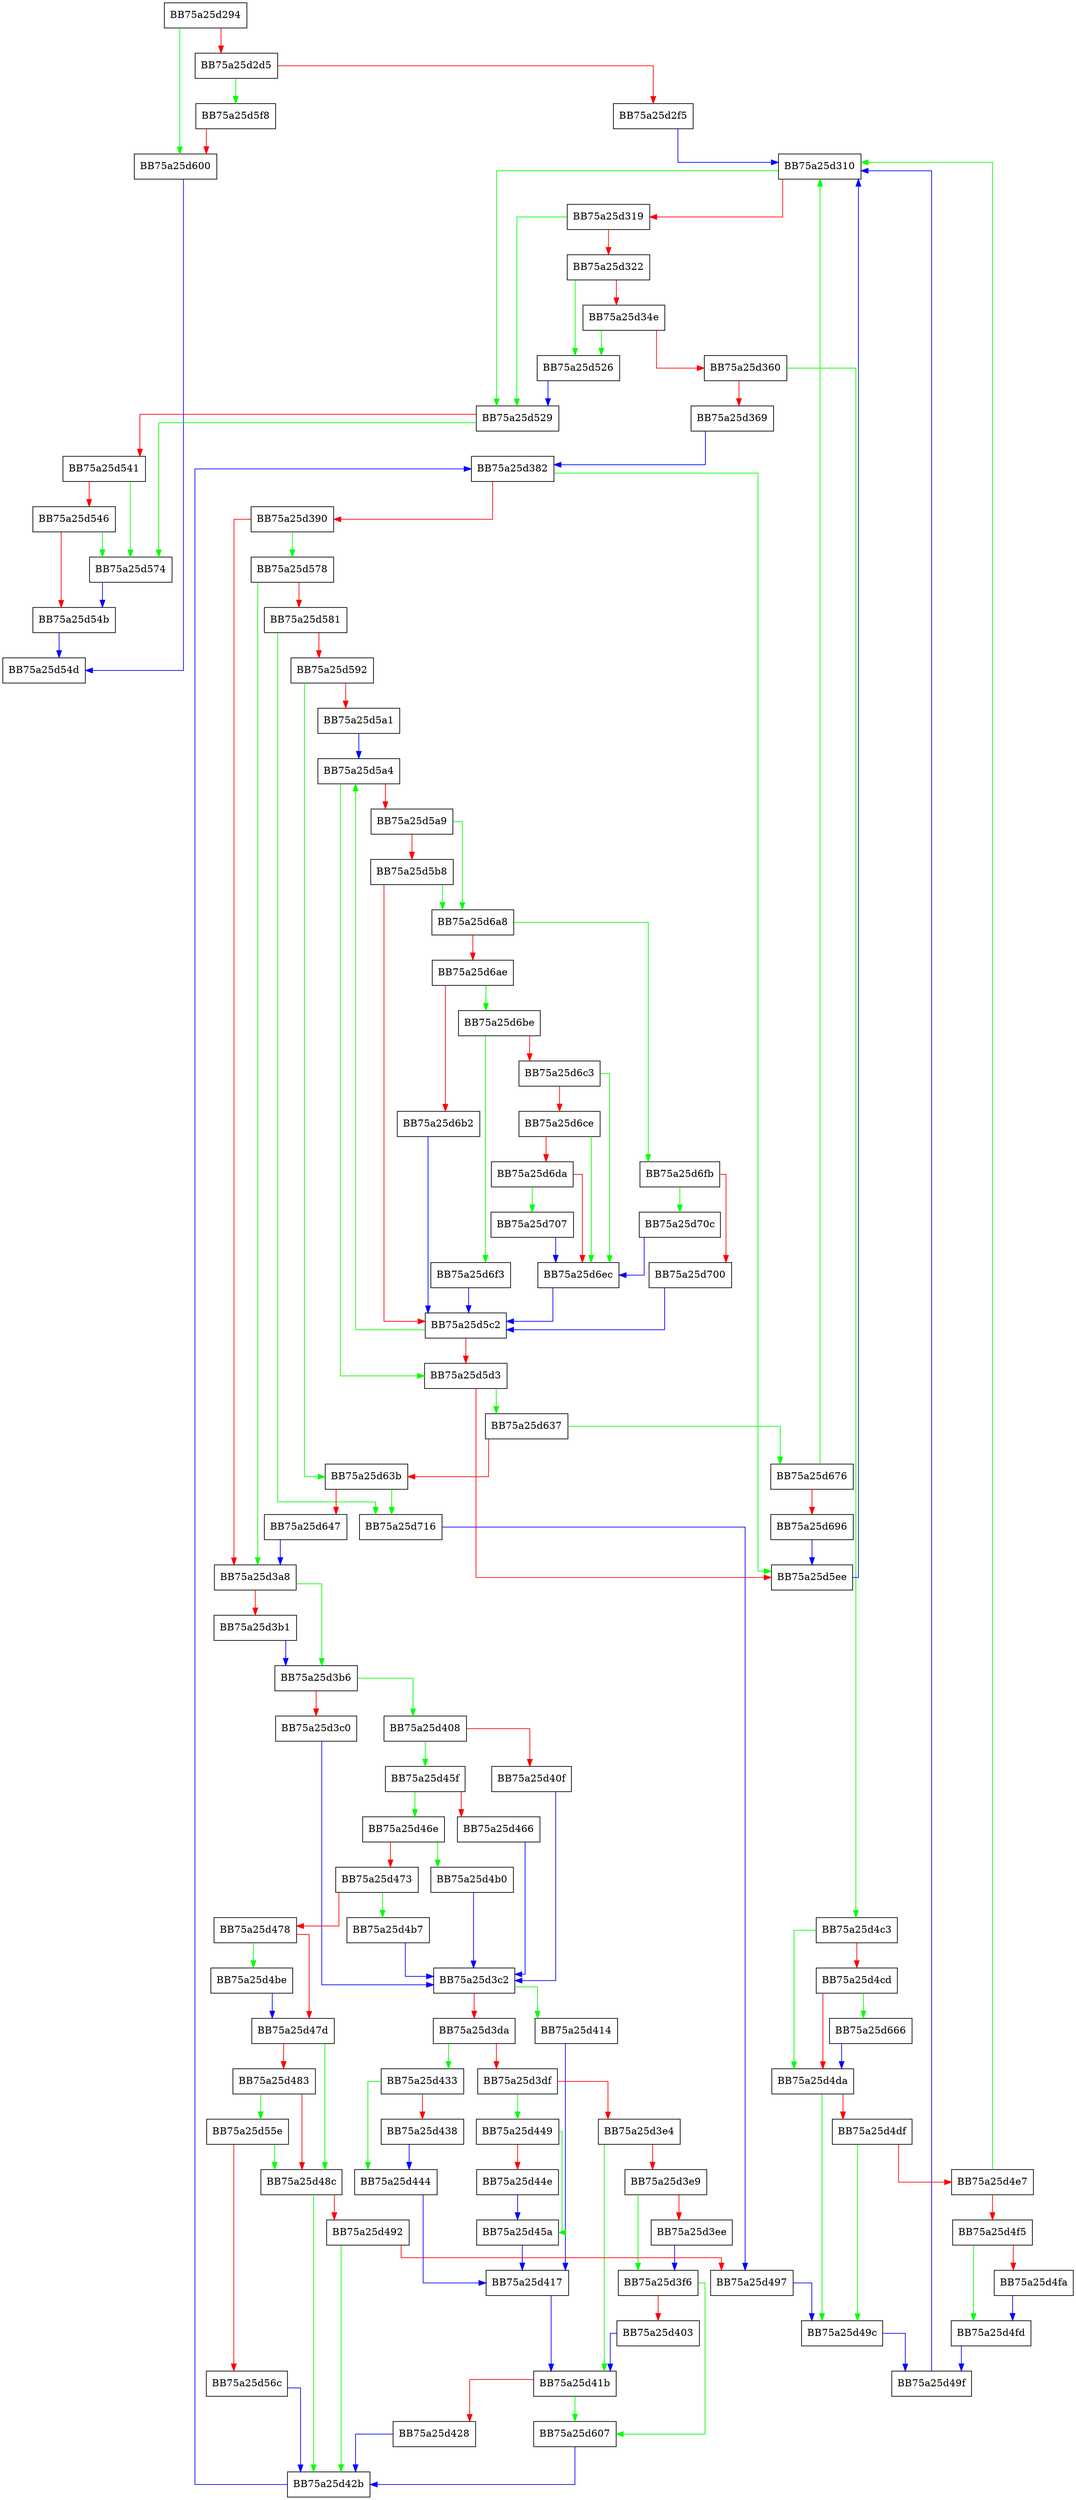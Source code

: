 digraph DecodeBase64 {
  node [shape="box"];
  graph [splines=ortho];
  BB75a25d294 -> BB75a25d600 [color="green"];
  BB75a25d294 -> BB75a25d2d5 [color="red"];
  BB75a25d2d5 -> BB75a25d5f8 [color="green"];
  BB75a25d2d5 -> BB75a25d2f5 [color="red"];
  BB75a25d2f5 -> BB75a25d310 [color="blue"];
  BB75a25d310 -> BB75a25d529 [color="green"];
  BB75a25d310 -> BB75a25d319 [color="red"];
  BB75a25d319 -> BB75a25d529 [color="green"];
  BB75a25d319 -> BB75a25d322 [color="red"];
  BB75a25d322 -> BB75a25d526 [color="green"];
  BB75a25d322 -> BB75a25d34e [color="red"];
  BB75a25d34e -> BB75a25d526 [color="green"];
  BB75a25d34e -> BB75a25d360 [color="red"];
  BB75a25d360 -> BB75a25d4c3 [color="green"];
  BB75a25d360 -> BB75a25d369 [color="red"];
  BB75a25d369 -> BB75a25d382 [color="blue"];
  BB75a25d382 -> BB75a25d5ee [color="green"];
  BB75a25d382 -> BB75a25d390 [color="red"];
  BB75a25d390 -> BB75a25d578 [color="green"];
  BB75a25d390 -> BB75a25d3a8 [color="red"];
  BB75a25d3a8 -> BB75a25d3b6 [color="green"];
  BB75a25d3a8 -> BB75a25d3b1 [color="red"];
  BB75a25d3b1 -> BB75a25d3b6 [color="blue"];
  BB75a25d3b6 -> BB75a25d408 [color="green"];
  BB75a25d3b6 -> BB75a25d3c0 [color="red"];
  BB75a25d3c0 -> BB75a25d3c2 [color="blue"];
  BB75a25d3c2 -> BB75a25d414 [color="green"];
  BB75a25d3c2 -> BB75a25d3da [color="red"];
  BB75a25d3da -> BB75a25d433 [color="green"];
  BB75a25d3da -> BB75a25d3df [color="red"];
  BB75a25d3df -> BB75a25d449 [color="green"];
  BB75a25d3df -> BB75a25d3e4 [color="red"];
  BB75a25d3e4 -> BB75a25d41b [color="green"];
  BB75a25d3e4 -> BB75a25d3e9 [color="red"];
  BB75a25d3e9 -> BB75a25d3f6 [color="green"];
  BB75a25d3e9 -> BB75a25d3ee [color="red"];
  BB75a25d3ee -> BB75a25d3f6 [color="blue"];
  BB75a25d3f6 -> BB75a25d607 [color="green"];
  BB75a25d3f6 -> BB75a25d403 [color="red"];
  BB75a25d403 -> BB75a25d41b [color="blue"];
  BB75a25d408 -> BB75a25d45f [color="green"];
  BB75a25d408 -> BB75a25d40f [color="red"];
  BB75a25d40f -> BB75a25d3c2 [color="blue"];
  BB75a25d414 -> BB75a25d417 [color="blue"];
  BB75a25d417 -> BB75a25d41b [color="blue"];
  BB75a25d41b -> BB75a25d607 [color="green"];
  BB75a25d41b -> BB75a25d428 [color="red"];
  BB75a25d428 -> BB75a25d42b [color="blue"];
  BB75a25d42b -> BB75a25d382 [color="blue"];
  BB75a25d433 -> BB75a25d444 [color="green"];
  BB75a25d433 -> BB75a25d438 [color="red"];
  BB75a25d438 -> BB75a25d444 [color="blue"];
  BB75a25d444 -> BB75a25d417 [color="blue"];
  BB75a25d449 -> BB75a25d45a [color="green"];
  BB75a25d449 -> BB75a25d44e [color="red"];
  BB75a25d44e -> BB75a25d45a [color="blue"];
  BB75a25d45a -> BB75a25d417 [color="blue"];
  BB75a25d45f -> BB75a25d46e [color="green"];
  BB75a25d45f -> BB75a25d466 [color="red"];
  BB75a25d466 -> BB75a25d3c2 [color="blue"];
  BB75a25d46e -> BB75a25d4b0 [color="green"];
  BB75a25d46e -> BB75a25d473 [color="red"];
  BB75a25d473 -> BB75a25d4b7 [color="green"];
  BB75a25d473 -> BB75a25d478 [color="red"];
  BB75a25d478 -> BB75a25d4be [color="green"];
  BB75a25d478 -> BB75a25d47d [color="red"];
  BB75a25d47d -> BB75a25d48c [color="green"];
  BB75a25d47d -> BB75a25d483 [color="red"];
  BB75a25d483 -> BB75a25d55e [color="green"];
  BB75a25d483 -> BB75a25d48c [color="red"];
  BB75a25d48c -> BB75a25d42b [color="green"];
  BB75a25d48c -> BB75a25d492 [color="red"];
  BB75a25d492 -> BB75a25d42b [color="green"];
  BB75a25d492 -> BB75a25d497 [color="red"];
  BB75a25d497 -> BB75a25d49c [color="blue"];
  BB75a25d49c -> BB75a25d49f [color="blue"];
  BB75a25d49f -> BB75a25d310 [color="blue"];
  BB75a25d4b0 -> BB75a25d3c2 [color="blue"];
  BB75a25d4b7 -> BB75a25d3c2 [color="blue"];
  BB75a25d4be -> BB75a25d47d [color="blue"];
  BB75a25d4c3 -> BB75a25d4da [color="green"];
  BB75a25d4c3 -> BB75a25d4cd [color="red"];
  BB75a25d4cd -> BB75a25d666 [color="green"];
  BB75a25d4cd -> BB75a25d4da [color="red"];
  BB75a25d4da -> BB75a25d49c [color="green"];
  BB75a25d4da -> BB75a25d4df [color="red"];
  BB75a25d4df -> BB75a25d49c [color="green"];
  BB75a25d4df -> BB75a25d4e7 [color="red"];
  BB75a25d4e7 -> BB75a25d310 [color="green"];
  BB75a25d4e7 -> BB75a25d4f5 [color="red"];
  BB75a25d4f5 -> BB75a25d4fd [color="green"];
  BB75a25d4f5 -> BB75a25d4fa [color="red"];
  BB75a25d4fa -> BB75a25d4fd [color="blue"];
  BB75a25d4fd -> BB75a25d49f [color="blue"];
  BB75a25d526 -> BB75a25d529 [color="blue"];
  BB75a25d529 -> BB75a25d574 [color="green"];
  BB75a25d529 -> BB75a25d541 [color="red"];
  BB75a25d541 -> BB75a25d574 [color="green"];
  BB75a25d541 -> BB75a25d546 [color="red"];
  BB75a25d546 -> BB75a25d574 [color="green"];
  BB75a25d546 -> BB75a25d54b [color="red"];
  BB75a25d54b -> BB75a25d54d [color="blue"];
  BB75a25d55e -> BB75a25d48c [color="green"];
  BB75a25d55e -> BB75a25d56c [color="red"];
  BB75a25d56c -> BB75a25d42b [color="blue"];
  BB75a25d574 -> BB75a25d54b [color="blue"];
  BB75a25d578 -> BB75a25d3a8 [color="green"];
  BB75a25d578 -> BB75a25d581 [color="red"];
  BB75a25d581 -> BB75a25d716 [color="green"];
  BB75a25d581 -> BB75a25d592 [color="red"];
  BB75a25d592 -> BB75a25d63b [color="green"];
  BB75a25d592 -> BB75a25d5a1 [color="red"];
  BB75a25d5a1 -> BB75a25d5a4 [color="blue"];
  BB75a25d5a4 -> BB75a25d5d3 [color="green"];
  BB75a25d5a4 -> BB75a25d5a9 [color="red"];
  BB75a25d5a9 -> BB75a25d6a8 [color="green"];
  BB75a25d5a9 -> BB75a25d5b8 [color="red"];
  BB75a25d5b8 -> BB75a25d6a8 [color="green"];
  BB75a25d5b8 -> BB75a25d5c2 [color="red"];
  BB75a25d5c2 -> BB75a25d5a4 [color="green"];
  BB75a25d5c2 -> BB75a25d5d3 [color="red"];
  BB75a25d5d3 -> BB75a25d637 [color="green"];
  BB75a25d5d3 -> BB75a25d5ee [color="red"];
  BB75a25d5ee -> BB75a25d310 [color="blue"];
  BB75a25d5f8 -> BB75a25d600 [color="red"];
  BB75a25d600 -> BB75a25d54d [color="blue"];
  BB75a25d607 -> BB75a25d42b [color="blue"];
  BB75a25d637 -> BB75a25d676 [color="green"];
  BB75a25d637 -> BB75a25d63b [color="red"];
  BB75a25d63b -> BB75a25d716 [color="green"];
  BB75a25d63b -> BB75a25d647 [color="red"];
  BB75a25d647 -> BB75a25d3a8 [color="blue"];
  BB75a25d666 -> BB75a25d4da [color="blue"];
  BB75a25d676 -> BB75a25d310 [color="green"];
  BB75a25d676 -> BB75a25d696 [color="red"];
  BB75a25d696 -> BB75a25d5ee [color="blue"];
  BB75a25d6a8 -> BB75a25d6fb [color="green"];
  BB75a25d6a8 -> BB75a25d6ae [color="red"];
  BB75a25d6ae -> BB75a25d6be [color="green"];
  BB75a25d6ae -> BB75a25d6b2 [color="red"];
  BB75a25d6b2 -> BB75a25d5c2 [color="blue"];
  BB75a25d6be -> BB75a25d6f3 [color="green"];
  BB75a25d6be -> BB75a25d6c3 [color="red"];
  BB75a25d6c3 -> BB75a25d6ec [color="green"];
  BB75a25d6c3 -> BB75a25d6ce [color="red"];
  BB75a25d6ce -> BB75a25d6ec [color="green"];
  BB75a25d6ce -> BB75a25d6da [color="red"];
  BB75a25d6da -> BB75a25d707 [color="green"];
  BB75a25d6da -> BB75a25d6ec [color="red"];
  BB75a25d6ec -> BB75a25d5c2 [color="blue"];
  BB75a25d6f3 -> BB75a25d5c2 [color="blue"];
  BB75a25d6fb -> BB75a25d70c [color="green"];
  BB75a25d6fb -> BB75a25d700 [color="red"];
  BB75a25d700 -> BB75a25d5c2 [color="blue"];
  BB75a25d707 -> BB75a25d6ec [color="blue"];
  BB75a25d70c -> BB75a25d6ec [color="blue"];
  BB75a25d716 -> BB75a25d497 [color="blue"];
}